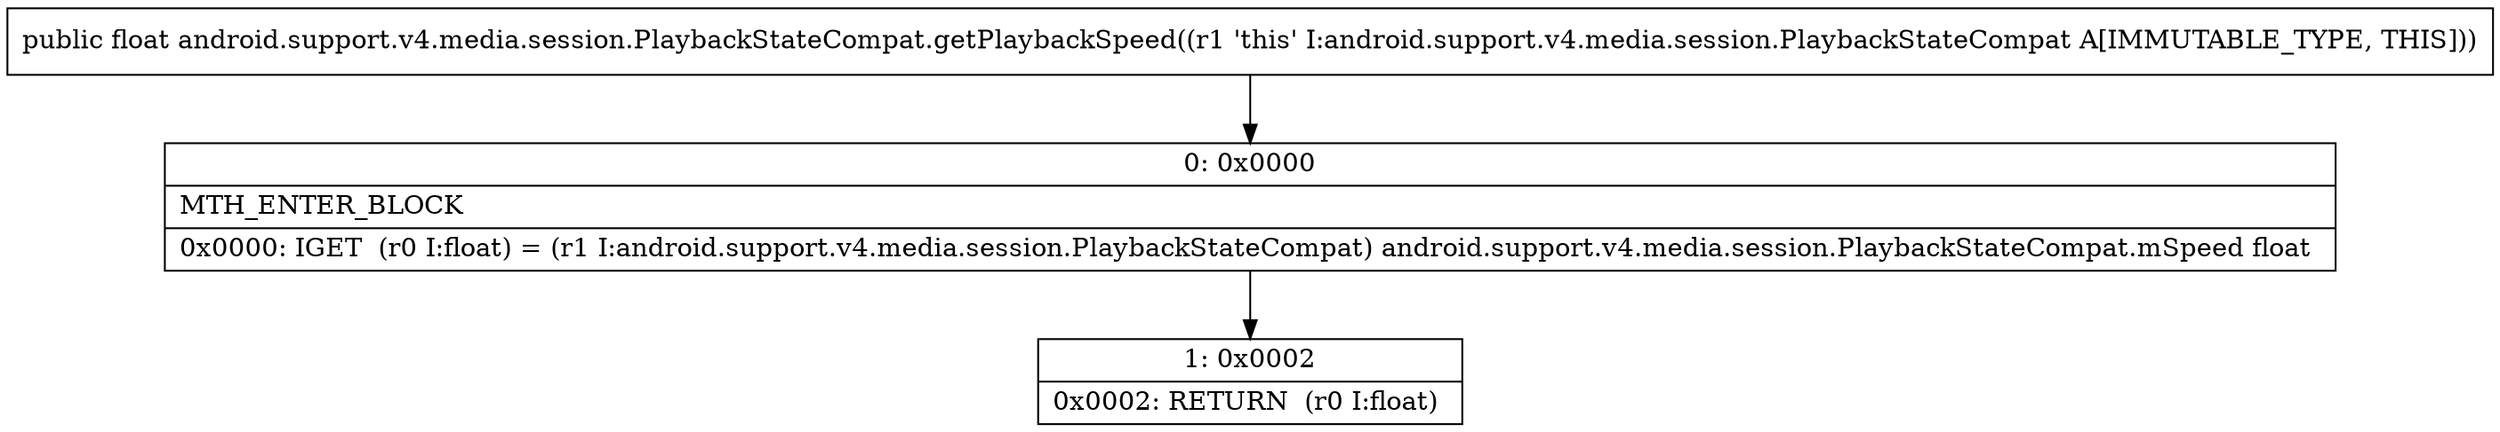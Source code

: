 digraph "CFG forandroid.support.v4.media.session.PlaybackStateCompat.getPlaybackSpeed()F" {
Node_0 [shape=record,label="{0\:\ 0x0000|MTH_ENTER_BLOCK\l|0x0000: IGET  (r0 I:float) = (r1 I:android.support.v4.media.session.PlaybackStateCompat) android.support.v4.media.session.PlaybackStateCompat.mSpeed float \l}"];
Node_1 [shape=record,label="{1\:\ 0x0002|0x0002: RETURN  (r0 I:float) \l}"];
MethodNode[shape=record,label="{public float android.support.v4.media.session.PlaybackStateCompat.getPlaybackSpeed((r1 'this' I:android.support.v4.media.session.PlaybackStateCompat A[IMMUTABLE_TYPE, THIS])) }"];
MethodNode -> Node_0;
Node_0 -> Node_1;
}

